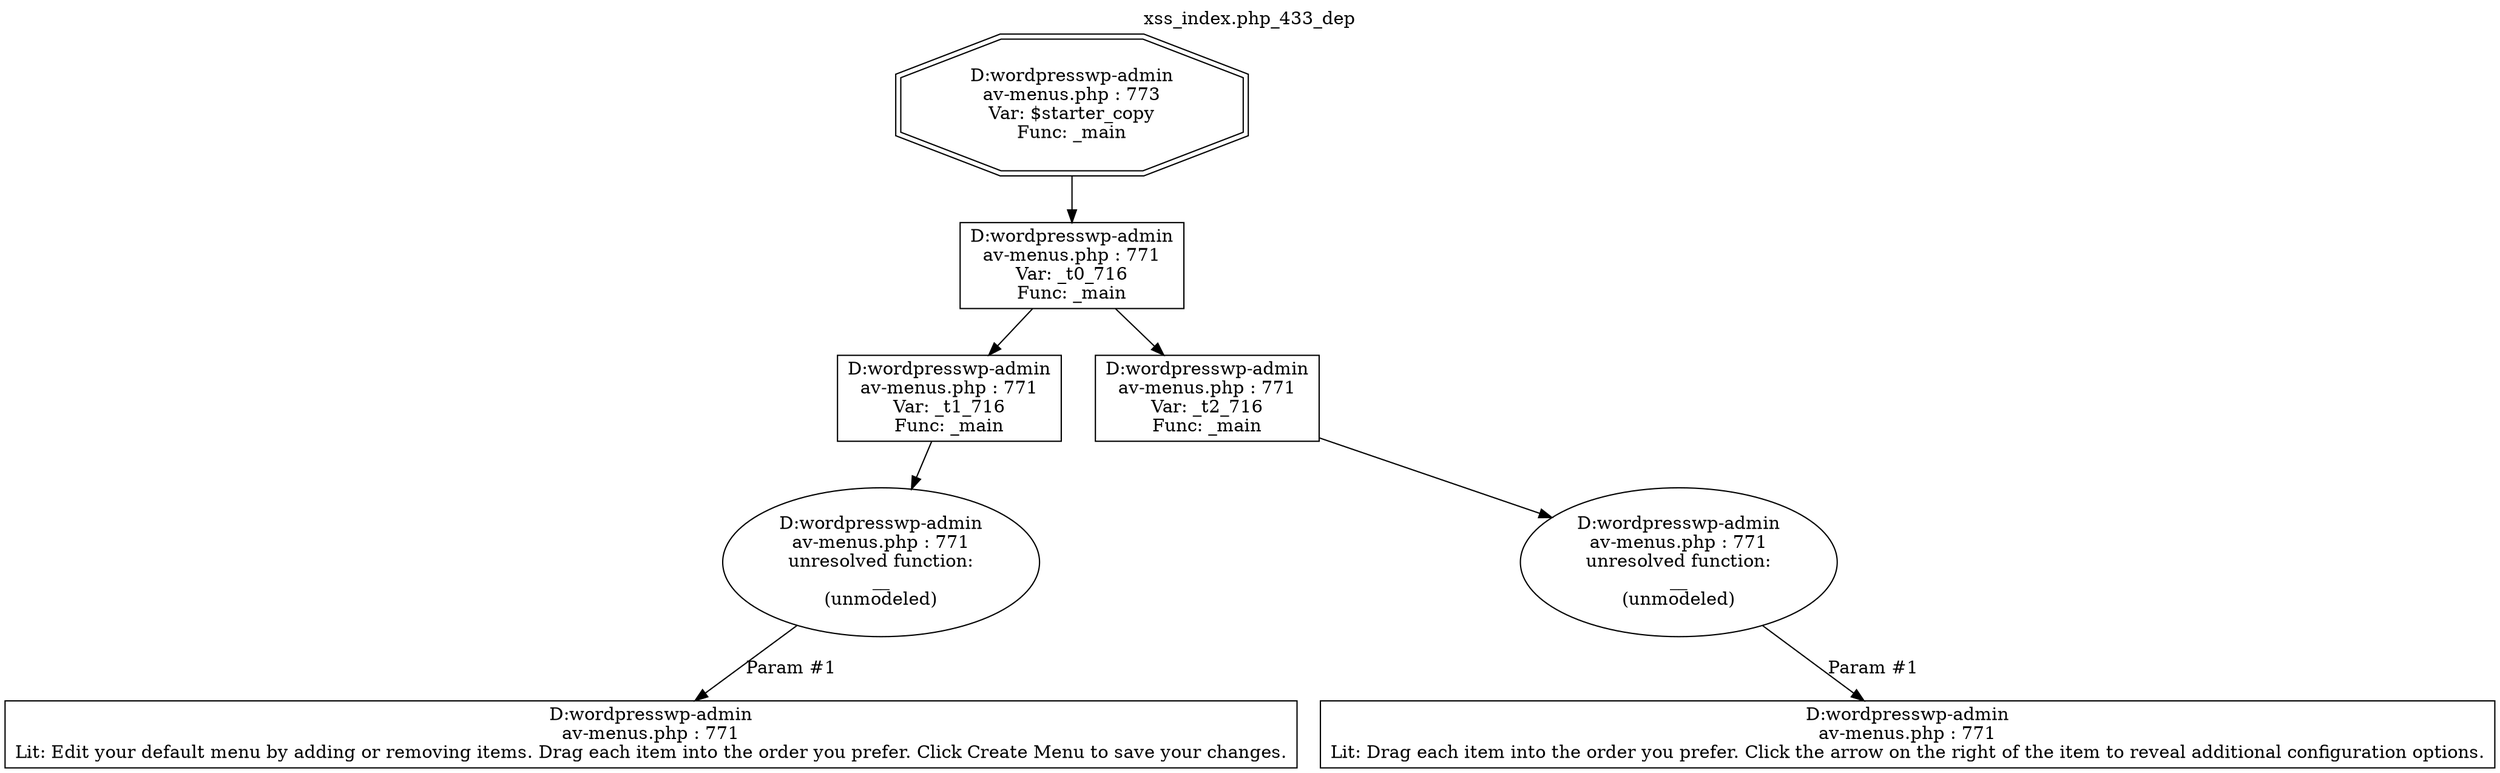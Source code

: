 digraph cfg {
  label="xss_index.php_433_dep";
  labelloc=t;
  n1 [shape=doubleoctagon, label="D:\wordpress\wp-admin\nav-menus.php : 773\nVar: $starter_copy\nFunc: _main\n"];
  n2 [shape=box, label="D:\wordpress\wp-admin\nav-menus.php : 771\nVar: _t0_716\nFunc: _main\n"];
  n3 [shape=box, label="D:\wordpress\wp-admin\nav-menus.php : 771\nVar: _t1_716\nFunc: _main\n"];
  n4 [shape=ellipse, label="D:\wordpress\wp-admin\nav-menus.php : 771\nunresolved function:\n__\n(unmodeled)\n"];
  n5 [shape=box, label="D:\wordpress\wp-admin\nav-menus.php : 771\nLit: Edit your default menu by adding or removing items. Drag each item into the order you prefer. Click Create Menu to save your changes.\n"];
  n6 [shape=box, label="D:\wordpress\wp-admin\nav-menus.php : 771\nVar: _t2_716\nFunc: _main\n"];
  n7 [shape=ellipse, label="D:\wordpress\wp-admin\nav-menus.php : 771\nunresolved function:\n__\n(unmodeled)\n"];
  n8 [shape=box, label="D:\wordpress\wp-admin\nav-menus.php : 771\nLit: Drag each item into the order you prefer. Click the arrow on the right of the item to reveal additional configuration options.\n"];
  n3 -> n4;
  n4 -> n5[label="Param #1"];
  n2 -> n3;
  n2 -> n6;
  n6 -> n7;
  n7 -> n8[label="Param #1"];
  n1 -> n2;
}
